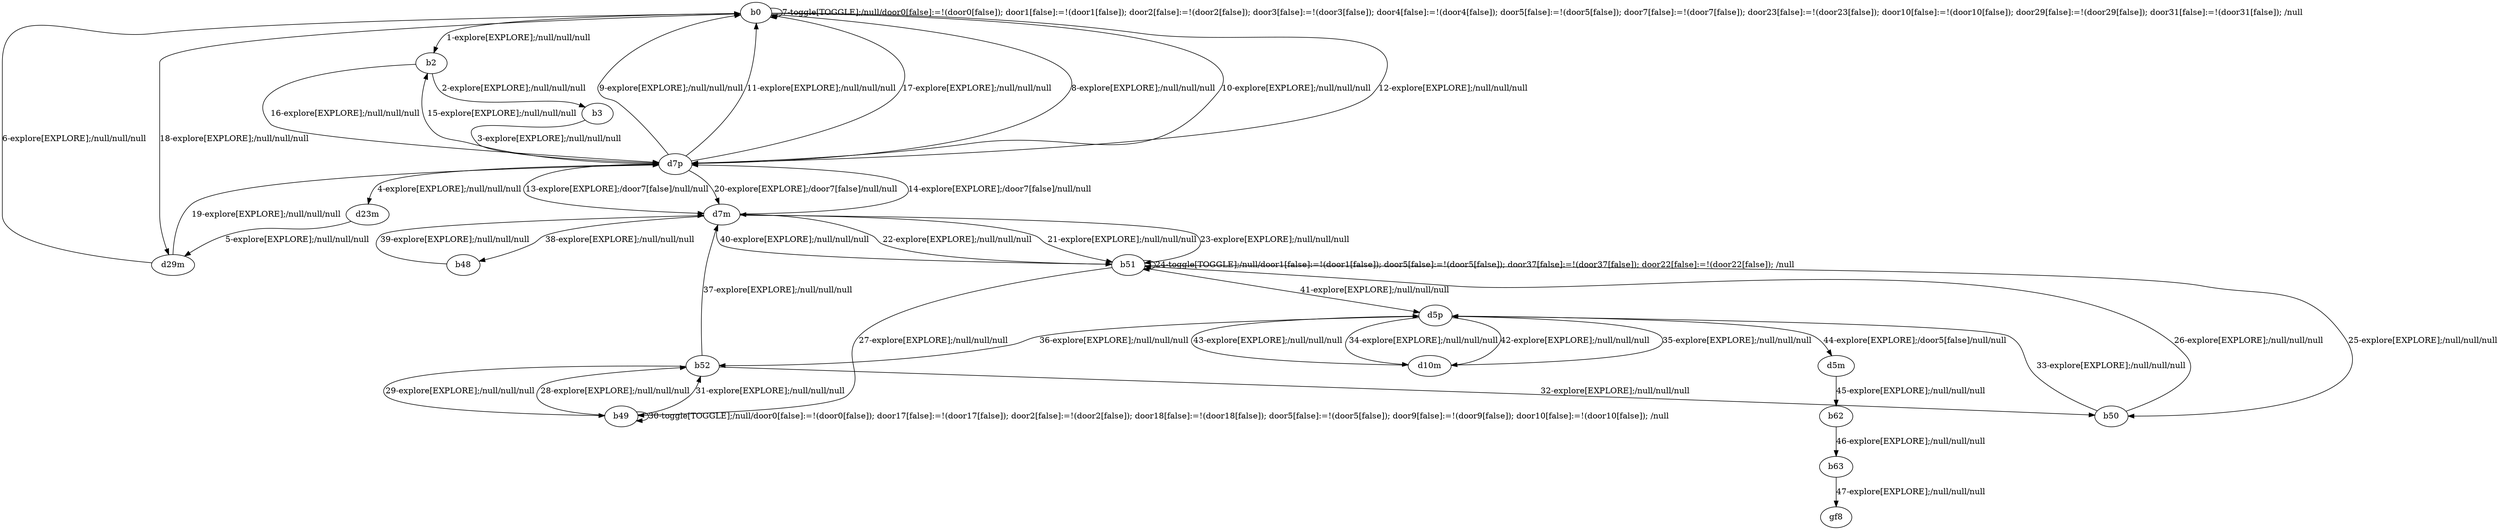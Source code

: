 # Total number of goals covered by this test: 1
# b62 --> b63

digraph g {
"b0" -> "b2" [label = "1-explore[EXPLORE];/null/null/null"];
"b2" -> "b3" [label = "2-explore[EXPLORE];/null/null/null"];
"b3" -> "d7p" [label = "3-explore[EXPLORE];/null/null/null"];
"d7p" -> "d23m" [label = "4-explore[EXPLORE];/null/null/null"];
"d23m" -> "d29m" [label = "5-explore[EXPLORE];/null/null/null"];
"d29m" -> "b0" [label = "6-explore[EXPLORE];/null/null/null"];
"b0" -> "b0" [label = "7-toggle[TOGGLE];/null/door0[false]:=!(door0[false]); door1[false]:=!(door1[false]); door2[false]:=!(door2[false]); door3[false]:=!(door3[false]); door4[false]:=!(door4[false]); door5[false]:=!(door5[false]); door7[false]:=!(door7[false]); door23[false]:=!(door23[false]); door10[false]:=!(door10[false]); door29[false]:=!(door29[false]); door31[false]:=!(door31[false]); /null"];
"b0" -> "d7p" [label = "8-explore[EXPLORE];/null/null/null"];
"d7p" -> "b0" [label = "9-explore[EXPLORE];/null/null/null"];
"b0" -> "d7p" [label = "10-explore[EXPLORE];/null/null/null"];
"d7p" -> "b0" [label = "11-explore[EXPLORE];/null/null/null"];
"b0" -> "d7p" [label = "12-explore[EXPLORE];/null/null/null"];
"d7p" -> "d7m" [label = "13-explore[EXPLORE];/door7[false]/null/null"];
"d7m" -> "d7p" [label = "14-explore[EXPLORE];/door7[false]/null/null"];
"d7p" -> "b2" [label = "15-explore[EXPLORE];/null/null/null"];
"b2" -> "d7p" [label = "16-explore[EXPLORE];/null/null/null"];
"d7p" -> "b0" [label = "17-explore[EXPLORE];/null/null/null"];
"b0" -> "d29m" [label = "18-explore[EXPLORE];/null/null/null"];
"d29m" -> "d7p" [label = "19-explore[EXPLORE];/null/null/null"];
"d7p" -> "d7m" [label = "20-explore[EXPLORE];/door7[false]/null/null"];
"d7m" -> "b51" [label = "21-explore[EXPLORE];/null/null/null"];
"b51" -> "d7m" [label = "22-explore[EXPLORE];/null/null/null"];
"d7m" -> "b51" [label = "23-explore[EXPLORE];/null/null/null"];
"b51" -> "b51" [label = "24-toggle[TOGGLE];/null/door1[false]:=!(door1[false]); door5[false]:=!(door5[false]); door37[false]:=!(door37[false]); door22[false]:=!(door22[false]); /null"];
"b51" -> "b50" [label = "25-explore[EXPLORE];/null/null/null"];
"b50" -> "b51" [label = "26-explore[EXPLORE];/null/null/null"];
"b51" -> "b49" [label = "27-explore[EXPLORE];/null/null/null"];
"b49" -> "b52" [label = "28-explore[EXPLORE];/null/null/null"];
"b52" -> "b49" [label = "29-explore[EXPLORE];/null/null/null"];
"b49" -> "b49" [label = "30-toggle[TOGGLE];/null/door0[false]:=!(door0[false]); door17[false]:=!(door17[false]); door2[false]:=!(door2[false]); door18[false]:=!(door18[false]); door5[false]:=!(door5[false]); door9[false]:=!(door9[false]); door10[false]:=!(door10[false]); /null"];
"b49" -> "b52" [label = "31-explore[EXPLORE];/null/null/null"];
"b52" -> "b50" [label = "32-explore[EXPLORE];/null/null/null"];
"b50" -> "d5p" [label = "33-explore[EXPLORE];/null/null/null"];
"d5p" -> "d10m" [label = "34-explore[EXPLORE];/null/null/null"];
"d10m" -> "d5p" [label = "35-explore[EXPLORE];/null/null/null"];
"d5p" -> "b52" [label = "36-explore[EXPLORE];/null/null/null"];
"b52" -> "d7m" [label = "37-explore[EXPLORE];/null/null/null"];
"d7m" -> "b48" [label = "38-explore[EXPLORE];/null/null/null"];
"b48" -> "d7m" [label = "39-explore[EXPLORE];/null/null/null"];
"d7m" -> "b51" [label = "40-explore[EXPLORE];/null/null/null"];
"b51" -> "d5p" [label = "41-explore[EXPLORE];/null/null/null"];
"d5p" -> "d10m" [label = "42-explore[EXPLORE];/null/null/null"];
"d10m" -> "d5p" [label = "43-explore[EXPLORE];/null/null/null"];
"d5p" -> "d5m" [label = "44-explore[EXPLORE];/door5[false]/null/null"];
"d5m" -> "b62" [label = "45-explore[EXPLORE];/null/null/null"];
"b62" -> "b63" [label = "46-explore[EXPLORE];/null/null/null"];
"b63" -> "gf8" [label = "47-explore[EXPLORE];/null/null/null"];
}